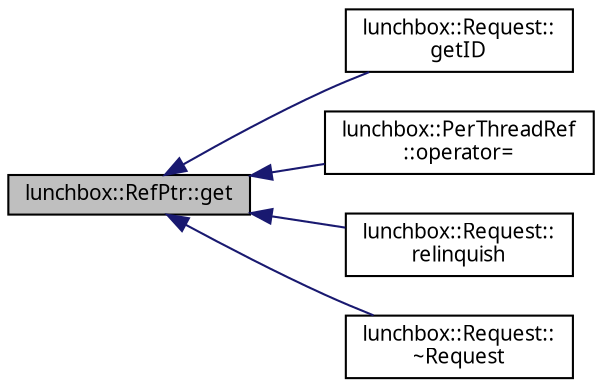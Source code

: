 digraph "lunchbox::RefPtr::get"
{
  edge [fontname="Sans",fontsize="10",labelfontname="Sans",labelfontsize="10"];
  node [fontname="Sans",fontsize="10",shape=record];
  rankdir="LR";
  Node1 [label="lunchbox::RefPtr::get",height=0.2,width=0.4,color="black", fillcolor="grey75", style="filled" fontcolor="black"];
  Node1 -> Node2 [dir="back",color="midnightblue",fontsize="10",style="solid",fontname="Sans"];
  Node2 [label="lunchbox::Request::\lgetID",height=0.2,width=0.4,color="black", fillcolor="white", style="filled",URL="$classlunchbox_1_1_request.html#a9ff7e852be1d1f9d16d3b691c5bacc84"];
  Node1 -> Node3 [dir="back",color="midnightblue",fontsize="10",style="solid",fontname="Sans"];
  Node3 [label="lunchbox::PerThreadRef\l::operator=",height=0.2,width=0.4,color="black", fillcolor="white", style="filled",URL="$classlunchbox_1_1_per_thread_ref.html#a051944f55dce19ce7bb6ca9b903dcd77",tooltip="Assign a RefPtr to the thread-local storage. "];
  Node1 -> Node4 [dir="back",color="midnightblue",fontsize="10",style="solid",fontname="Sans"];
  Node4 [label="lunchbox::Request::\lrelinquish",height=0.2,width=0.4,color="black", fillcolor="white", style="filled",URL="$classlunchbox_1_1_request.html#a5c7d7201c624e0c52baabd51cfab4ae0",tooltip="Abandon the request. "];
  Node1 -> Node5 [dir="back",color="midnightblue",fontsize="10",style="solid",fontname="Sans"];
  Node5 [label="lunchbox::Request::\l~Request",height=0.2,width=0.4,color="black", fillcolor="white", style="filled",URL="$classlunchbox_1_1_request.html#a71a518616ed46c7a4399138dc90a24ec",tooltip="Destruct and wait for completion of the request, unless relinquished. "];
}
